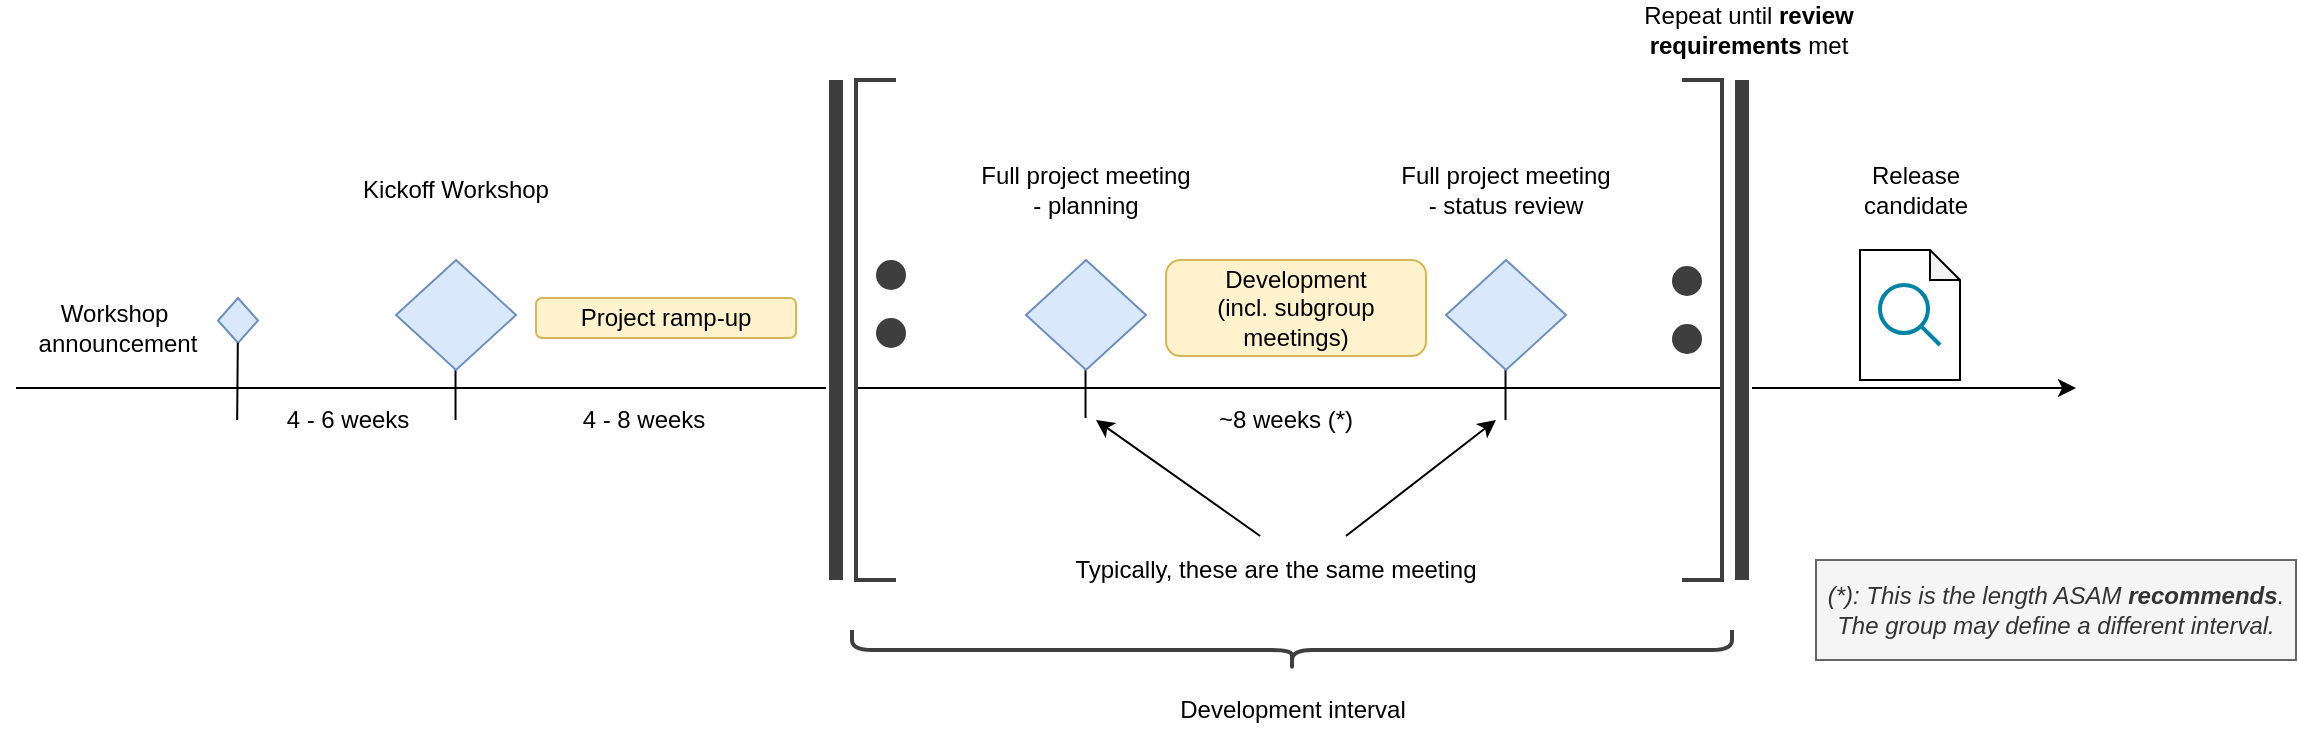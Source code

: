 <mxfile version="20.3.0" type="device"><diagram id="S0Ov-4jkpSXihjYKUjER" name="Seite-1"><mxGraphModel dx="1673" dy="1149" grid="1" gridSize="10" guides="1" tooltips="1" connect="1" arrows="1" fold="1" page="1" pageScale="1" pageWidth="827" pageHeight="1169" math="0" shadow="0"><root><mxCell id="0"/><mxCell id="1" parent="0"/><mxCell id="Jb_LteqNrr1lXbEIdw_T-27" value="" style="endArrow=classic;html=1;strokeColor=#000000;" parent="1" edge="1"><mxGeometry width="50" height="50" relative="1" as="geometry"><mxPoint x="100" y="584" as="sourcePoint"/><mxPoint x="1130" y="584" as="targetPoint"/></mxGeometry></mxCell><mxCell id="U5L7Je5JoAqJ4sU6JEpp-43" value="" style="rounded=0;whiteSpace=wrap;html=1;shadow=0;sketch=0;strokeColor=none;fillColor=#FFFFFF;" parent="1" vertex="1"><mxGeometry x="953" y="430" width="15" height="250" as="geometry"/></mxCell><mxCell id="U5L7Je5JoAqJ4sU6JEpp-42" value="" style="rounded=0;whiteSpace=wrap;html=1;shadow=0;sketch=0;strokeColor=none;fillColor=#FFFFFF;" parent="1" vertex="1"><mxGeometry x="505" y="430" width="15" height="250" as="geometry"/></mxCell><mxCell id="5" value="" style="endArrow=none;html=1;strokeColor=#000000;" parent="1" edge="1"><mxGeometry width="50" height="50" relative="1" as="geometry"><mxPoint x="319.76" y="600" as="sourcePoint"/><mxPoint x="319.76" y="550" as="targetPoint"/></mxGeometry></mxCell><mxCell id="7" value="Project ramp-up" style="rounded=1;whiteSpace=wrap;html=1;fillColor=#fff2cc;strokeColor=#d6b656;fontColor=#000000;" parent="1" vertex="1"><mxGeometry x="360" y="539" width="130" height="20" as="geometry"/></mxCell><mxCell id="8" value="4 - 8 weeks" style="text;html=1;strokeColor=none;fillColor=none;align=center;verticalAlign=middle;whiteSpace=wrap;rounded=0;fontColor=#000000;" parent="1" vertex="1"><mxGeometry x="364" y="585" width="100" height="30" as="geometry"/></mxCell><mxCell id="9" value="" style="endArrow=none;html=1;strokeColor=#000000;" parent="1" edge="1"><mxGeometry width="50" height="50" relative="1" as="geometry"><mxPoint x="634.76" y="599" as="sourcePoint"/><mxPoint x="634.76" y="549" as="targetPoint"/></mxGeometry></mxCell><mxCell id="10" value="" style="rhombus;whiteSpace=wrap;html=1;fillColor=#dae8fc;strokeColor=#6c8ebf;" parent="1" vertex="1"><mxGeometry x="290" y="520" width="60" height="55" as="geometry"/></mxCell><mxCell id="11" value="Kickoff Workshop" style="text;html=1;strokeColor=none;fillColor=none;align=center;verticalAlign=middle;whiteSpace=wrap;rounded=0;fontColor=#000000;" parent="1" vertex="1"><mxGeometry x="270" y="470" width="100" height="30" as="geometry"/></mxCell><mxCell id="13" value="Full project meeting - status review" style="text;html=1;strokeColor=none;fillColor=none;align=center;verticalAlign=middle;whiteSpace=wrap;rounded=0;fontColor=#000000;" parent="1" vertex="1"><mxGeometry x="790" y="470" width="110" height="30" as="geometry"/></mxCell><mxCell id="24" value="Workshop&amp;nbsp;&lt;br&gt;announcement" style="text;html=1;strokeColor=none;fillColor=none;align=center;verticalAlign=middle;whiteSpace=wrap;rounded=0;fontColor=#000000;" parent="1" vertex="1"><mxGeometry x="101" y="539" width="100" height="30" as="geometry"/></mxCell><mxCell id="25" value="Release candidate" style="text;html=1;strokeColor=none;fillColor=none;align=center;verticalAlign=middle;whiteSpace=wrap;rounded=0;fontColor=#000000;" parent="1" vertex="1"><mxGeometry x="1000" y="470" width="100" height="30" as="geometry"/></mxCell><mxCell id="Jb_LteqNrr1lXbEIdw_T-25" value="" style="group" parent="1" vertex="1" connectable="0"><mxGeometry x="1022" y="515" width="53.996" height="65" as="geometry"/></mxCell><mxCell id="17" value="" style="shape=note;whiteSpace=wrap;html=1;backgroundOutline=1;darkOpacity=0.05;fontColor=#000000;size=15;strokeColor=#000000;" parent="Jb_LteqNrr1lXbEIdw_T-25" vertex="1"><mxGeometry width="50" height="65" as="geometry"/></mxCell><mxCell id="22" style="edgeStyle=none;html=1;exitX=0;exitY=0;exitDx=12.5;exitDy=20;exitPerimeter=0;entryX=0.574;entryY=1.034;entryDx=0;entryDy=0;entryPerimeter=0;fontColor=#000000;strokeColor=#000000;" parent="Jb_LteqNrr1lXbEIdw_T-25" edge="1"><mxGeometry relative="1" as="geometry"><mxPoint x="33.843" y="42.485" as="sourcePoint"/><mxPoint x="33.047" y="42.651" as="targetPoint"/></mxGeometry></mxCell><mxCell id="U5L7Je5JoAqJ4sU6JEpp-25" value="" style="html=1;verticalLabelPosition=bottom;align=center;labelBackgroundColor=#ffffff;verticalAlign=top;strokeWidth=2;strokeColor=#0082A5;shadow=0;dashed=0;shape=mxgraph.ios7.icons.looking_glass;" parent="Jb_LteqNrr1lXbEIdw_T-25" vertex="1"><mxGeometry x="10" y="17.5" width="30" height="30" as="geometry"/></mxCell><mxCell id="Jb_LteqNrr1lXbEIdw_T-28" value="" style="endArrow=none;html=1;strokeColor=#000000;" parent="1" edge="1"><mxGeometry width="50" height="50" relative="1" as="geometry"><mxPoint x="844.76" y="600" as="sourcePoint"/><mxPoint x="844.76" y="550" as="targetPoint"/></mxGeometry></mxCell><mxCell id="Jb_LteqNrr1lXbEIdw_T-29" value="Development&lt;br&gt;(incl. subgroup meetings)" style="rounded=1;whiteSpace=wrap;html=1;fillColor=#fff2cc;strokeColor=#d6b656;fontColor=#000000;" parent="1" vertex="1"><mxGeometry x="675" y="520" width="130" height="48" as="geometry"/></mxCell><mxCell id="Jb_LteqNrr1lXbEIdw_T-31" value="" style="rhombus;whiteSpace=wrap;html=1;fillColor=#dae8fc;strokeColor=#6c8ebf;" parent="1" vertex="1"><mxGeometry x="605" y="520" width="60" height="55" as="geometry"/></mxCell><mxCell id="Jb_LteqNrr1lXbEIdw_T-32" value="Full project meeting - planning" style="text;html=1;strokeColor=none;fillColor=none;align=center;verticalAlign=middle;whiteSpace=wrap;rounded=0;fontColor=#000000;" parent="1" vertex="1"><mxGeometry x="580" y="470" width="110" height="30" as="geometry"/></mxCell><mxCell id="Jb_LteqNrr1lXbEIdw_T-33" value="~8 weeks (*)" style="text;html=1;strokeColor=none;fillColor=none;align=center;verticalAlign=middle;whiteSpace=wrap;rounded=0;fontColor=#000000;" parent="1" vertex="1"><mxGeometry x="685" y="585" width="100" height="30" as="geometry"/></mxCell><mxCell id="Jb_LteqNrr1lXbEIdw_T-34" value="4 - 6 weeks" style="text;html=1;strokeColor=none;fillColor=none;align=center;verticalAlign=middle;whiteSpace=wrap;rounded=0;fontColor=#000000;" parent="1" vertex="1"><mxGeometry x="216" y="585" width="100" height="30" as="geometry"/></mxCell><mxCell id="Jb_LteqNrr1lXbEIdw_T-35" value="" style="endArrow=none;html=1;strokeColor=#000000;startArrow=none;" parent="1" source="23" edge="1"><mxGeometry width="50" height="50" relative="1" as="geometry"><mxPoint x="210.58" y="600" as="sourcePoint"/><mxPoint x="210.58" y="550" as="targetPoint"/></mxGeometry></mxCell><mxCell id="23" value="" style="rhombus;whiteSpace=wrap;html=1;fillColor=#dae8fc;strokeColor=#6c8ebf;" parent="1" vertex="1"><mxGeometry x="201" y="539" width="20" height="22.5" as="geometry"/></mxCell><mxCell id="Jb_LteqNrr1lXbEIdw_T-36" value="" style="endArrow=none;html=1;strokeColor=#000000;" parent="1" target="23" edge="1"><mxGeometry width="50" height="50" relative="1" as="geometry"><mxPoint x="210.58" y="600" as="sourcePoint"/><mxPoint x="210.58" y="550" as="targetPoint"/></mxGeometry></mxCell><mxCell id="12" value="" style="rhombus;whiteSpace=wrap;html=1;fillColor=#dae8fc;strokeColor=#6c8ebf;" parent="1" vertex="1"><mxGeometry x="815" y="520" width="60" height="55" as="geometry"/></mxCell><mxCell id="U5L7Je5JoAqJ4sU6JEpp-26" value="" style="strokeWidth=2;html=1;shape=mxgraph.flowchart.annotation_1;align=left;pointerEvents=1;perimeterSpacing=2;shadow=0;sketch=0;strokeColor=#3E3E3E;" parent="1" vertex="1"><mxGeometry x="520" y="430" width="20" height="250" as="geometry"/></mxCell><mxCell id="U5L7Je5JoAqJ4sU6JEpp-27" value="" style="strokeWidth=2;html=1;shape=mxgraph.flowchart.annotation_1;align=left;pointerEvents=1;perimeterSpacing=2;shadow=0;sketch=0;rotation=-180;strokeColor=#3E3E3E;" parent="1" vertex="1"><mxGeometry x="933" y="430" width="20" height="250" as="geometry"/></mxCell><mxCell id="U5L7Je5JoAqJ4sU6JEpp-30" value="" style="endArrow=none;html=1;rounded=0;strokeWidth=7;strokeColor=#3E3E3E;" parent="1" edge="1"><mxGeometry width="50" height="50" relative="1" as="geometry"><mxPoint x="510" y="680" as="sourcePoint"/><mxPoint x="510" y="430" as="targetPoint"/></mxGeometry></mxCell><mxCell id="U5L7Je5JoAqJ4sU6JEpp-31" value="" style="group" parent="1" vertex="1" connectable="0"><mxGeometry x="530" y="520" width="20" height="49" as="geometry"/></mxCell><mxCell id="U5L7Je5JoAqJ4sU6JEpp-28" value="" style="ellipse;whiteSpace=wrap;html=1;aspect=fixed;shadow=0;sketch=0;fillColor=#3E3E3E;strokeColor=none;" parent="U5L7Je5JoAqJ4sU6JEpp-31" vertex="1"><mxGeometry width="15" height="15" as="geometry"/></mxCell><mxCell id="U5L7Je5JoAqJ4sU6JEpp-29" value="" style="ellipse;whiteSpace=wrap;html=1;aspect=fixed;shadow=0;sketch=0;fillColor=#3E3E3E;strokeColor=none;" parent="U5L7Je5JoAqJ4sU6JEpp-31" vertex="1"><mxGeometry y="29" width="15" height="15" as="geometry"/></mxCell><mxCell id="U5L7Je5JoAqJ4sU6JEpp-33" value="" style="ellipse;whiteSpace=wrap;html=1;aspect=fixed;shadow=0;sketch=0;fillColor=#3E3E3E;strokeColor=none;" parent="1" vertex="1"><mxGeometry x="928" y="523" width="15" height="15" as="geometry"/></mxCell><mxCell id="U5L7Je5JoAqJ4sU6JEpp-34" value="" style="ellipse;whiteSpace=wrap;html=1;aspect=fixed;shadow=0;sketch=0;fillColor=#3E3E3E;strokeColor=none;" parent="1" vertex="1"><mxGeometry x="928" y="552" width="15" height="15" as="geometry"/></mxCell><mxCell id="U5L7Je5JoAqJ4sU6JEpp-35" value="" style="endArrow=none;html=1;rounded=0;strokeWidth=7;strokeColor=#3E3E3E;" parent="1" edge="1"><mxGeometry width="50" height="50" relative="1" as="geometry"><mxPoint x="963" y="680" as="sourcePoint"/><mxPoint x="963" y="430" as="targetPoint"/></mxGeometry></mxCell><mxCell id="U5L7Je5JoAqJ4sU6JEpp-36" value="Repeat until &lt;b&gt;review requirements&lt;/b&gt; met" style="text;html=1;strokeColor=none;fillColor=none;align=center;verticalAlign=middle;whiteSpace=wrap;rounded=0;fontColor=#000000;" parent="1" vertex="1"><mxGeometry x="910" y="390" width="113" height="30" as="geometry"/></mxCell><mxCell id="U5L7Je5JoAqJ4sU6JEpp-40" value="(*): This is the length ASAM &lt;b&gt;recommends&lt;/b&gt;. The group may define a different interval." style="text;html=1;strokeColor=#666666;fillColor=#f5f5f5;align=center;verticalAlign=middle;whiteSpace=wrap;rounded=0;shadow=0;sketch=0;fontStyle=2;fontColor=#333333;" parent="1" vertex="1"><mxGeometry x="1000" y="670" width="240" height="50" as="geometry"/></mxCell><mxCell id="hP9sdUouPirUEmX4cQjU-25" value="Typically, these are the same meeting" style="text;html=1;strokeColor=none;fillColor=none;align=center;verticalAlign=middle;whiteSpace=wrap;rounded=0;" parent="1" vertex="1"><mxGeometry x="620" y="660" width="220" height="30" as="geometry"/></mxCell><mxCell id="hP9sdUouPirUEmX4cQjU-26" value="" style="endArrow=classic;html=1;rounded=0;exitX=0.659;exitY=-0.067;exitDx=0;exitDy=0;exitPerimeter=0;" parent="1" source="hP9sdUouPirUEmX4cQjU-25" edge="1"><mxGeometry width="50" height="50" relative="1" as="geometry"><mxPoint x="750" y="680" as="sourcePoint"/><mxPoint x="840" y="600" as="targetPoint"/></mxGeometry></mxCell><mxCell id="hP9sdUouPirUEmX4cQjU-27" value="" style="endArrow=classic;html=1;rounded=0;exitX=0.464;exitY=-0.067;exitDx=0;exitDy=0;exitPerimeter=0;" parent="1" source="hP9sdUouPirUEmX4cQjU-25" edge="1"><mxGeometry width="50" height="50" relative="1" as="geometry"><mxPoint x="760" y="690" as="sourcePoint"/><mxPoint x="640" y="600" as="targetPoint"/></mxGeometry></mxCell><mxCell id="GSVnB7sYYHMHjQJY6CCZ-25" value="" style="shape=curlyBracket;whiteSpace=wrap;html=1;rounded=1;flipH=1;rotation=90;strokeWidth=2;strokeColor=#3E3E3E;" vertex="1" parent="1"><mxGeometry x="728" y="495" width="20" height="440" as="geometry"/></mxCell><mxCell id="GSVnB7sYYHMHjQJY6CCZ-26" value="Development interval" style="text;html=1;align=center;verticalAlign=middle;resizable=0;points=[];autosize=1;strokeColor=none;fillColor=none;" vertex="1" parent="1"><mxGeometry x="668" y="730" width="140" height="30" as="geometry"/></mxCell></root></mxGraphModel></diagram></mxfile>